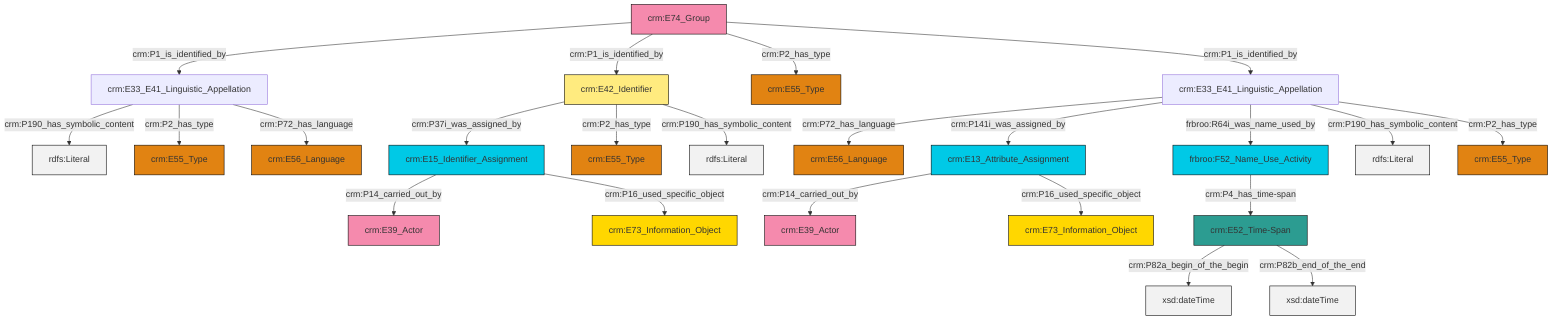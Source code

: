 graph TD
classDef Literal fill:#f2f2f2,stroke:#000000;
classDef CRM_Entity fill:#FFFFFF,stroke:#000000;
classDef Temporal_Entity fill:#00C9E6, stroke:#000000;
classDef Type fill:#E18312, stroke:#000000;
classDef Time-Span fill:#2C9C91, stroke:#000000;
classDef Appellation fill:#FFEB7F, stroke:#000000;
classDef Place fill:#008836, stroke:#000000;
classDef Persistent_Item fill:#B266B2, stroke:#000000;
classDef Conceptual_Object fill:#FFD700, stroke:#000000;
classDef Physical_Thing fill:#D2B48C, stroke:#000000;
classDef Actor fill:#f58aad, stroke:#000000;
classDef PC_Classes fill:#4ce600, stroke:#000000;
classDef Multi fill:#cccccc,stroke:#000000;

2["crm:E42_Identifier"]:::Appellation -->|crm:P37i_was_assigned_by| 3["crm:E15_Identifier_Assignment"]:::Temporal_Entity
4["frbroo:F52_Name_Use_Activity"]:::Temporal_Entity -->|crm:P4_has_time-span| 5["crm:E52_Time-Span"]:::Time-Span
7["crm:E74_Group"]:::Actor -->|crm:P1_is_identified_by| 8["crm:E33_E41_Linguistic_Appellation"]:::Default
7["crm:E74_Group"]:::Actor -->|crm:P1_is_identified_by| 2["crm:E42_Identifier"]:::Appellation
5["crm:E52_Time-Span"]:::Time-Span -->|crm:P82a_begin_of_the_begin| 14[xsd:dateTime]:::Literal
8["crm:E33_E41_Linguistic_Appellation"]:::Default -->|crm:P190_has_symbolic_content| 16[rdfs:Literal]:::Literal
12["crm:E33_E41_Linguistic_Appellation"]:::Default -->|crm:P72_has_language| 21["crm:E56_Language"]:::Type
5["crm:E52_Time-Span"]:::Time-Span -->|crm:P82b_end_of_the_end| 22[xsd:dateTime]:::Literal
7["crm:E74_Group"]:::Actor -->|crm:P2_has_type| 25["crm:E55_Type"]:::Type
8["crm:E33_E41_Linguistic_Appellation"]:::Default -->|crm:P2_has_type| 0["crm:E55_Type"]:::Type
12["crm:E33_E41_Linguistic_Appellation"]:::Default -->|crm:P141i_was_assigned_by| 23["crm:E13_Attribute_Assignment"]:::Temporal_Entity
2["crm:E42_Identifier"]:::Appellation -->|crm:P2_has_type| 9["crm:E55_Type"]:::Type
2["crm:E42_Identifier"]:::Appellation -->|crm:P190_has_symbolic_content| 35[rdfs:Literal]:::Literal
12["crm:E33_E41_Linguistic_Appellation"]:::Default -->|frbroo:R64i_was_name_used_by| 4["frbroo:F52_Name_Use_Activity"]:::Temporal_Entity
12["crm:E33_E41_Linguistic_Appellation"]:::Default -->|crm:P190_has_symbolic_content| 36[rdfs:Literal]:::Literal
3["crm:E15_Identifier_Assignment"]:::Temporal_Entity -->|crm:P14_carried_out_by| 37["crm:E39_Actor"]:::Actor
3["crm:E15_Identifier_Assignment"]:::Temporal_Entity -->|crm:P16_used_specific_object| 30["crm:E73_Information_Object"]:::Conceptual_Object
12["crm:E33_E41_Linguistic_Appellation"]:::Default -->|crm:P2_has_type| 17["crm:E55_Type"]:::Type
7["crm:E74_Group"]:::Actor -->|crm:P1_is_identified_by| 12["crm:E33_E41_Linguistic_Appellation"]:::Default
8["crm:E33_E41_Linguistic_Appellation"]:::Default -->|crm:P72_has_language| 33["crm:E56_Language"]:::Type
23["crm:E13_Attribute_Assignment"]:::Temporal_Entity -->|crm:P14_carried_out_by| 28["crm:E39_Actor"]:::Actor
23["crm:E13_Attribute_Assignment"]:::Temporal_Entity -->|crm:P16_used_specific_object| 19["crm:E73_Information_Object"]:::Conceptual_Object